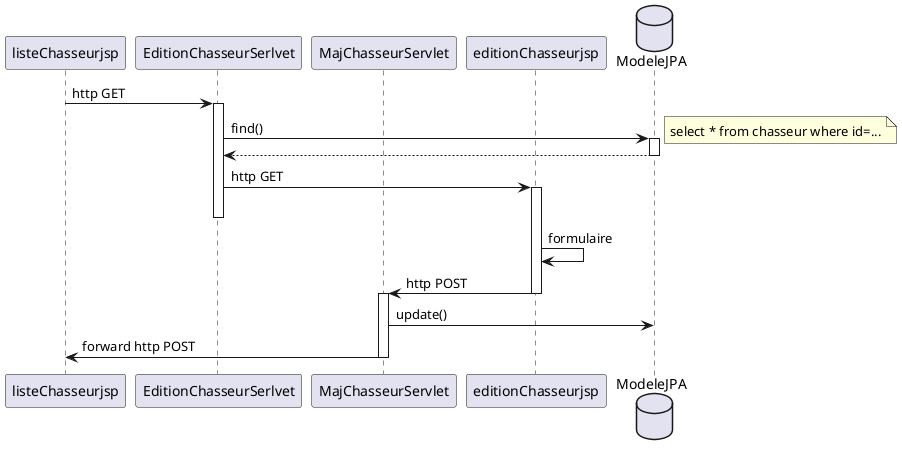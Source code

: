 @startuml Diagramme séquence Edition d'un chasseur
participant listeChasseurjsp as listes
participant EditionChasseurSerlvet as servlet

participant MajChasseurServlet as servlet2
participant editionChasseurjsp as edition
database ModeleJPA as bdd

listes -> servlet : http GET
activate servlet
servlet -> bdd : find()
activate bdd
note right: select * from chasseur where id=...
bdd --> servlet
deactivate bdd


servlet -> edition : http GET
activate edition
deactivate servlet
edition -> edition : formulaire
edition -> servlet2 : http POST
deactivate edition
activate servlet2

servlet2 -> bdd : update()

servlet2 -> listes : forward http POST
deactivate servlet2


@enduml
